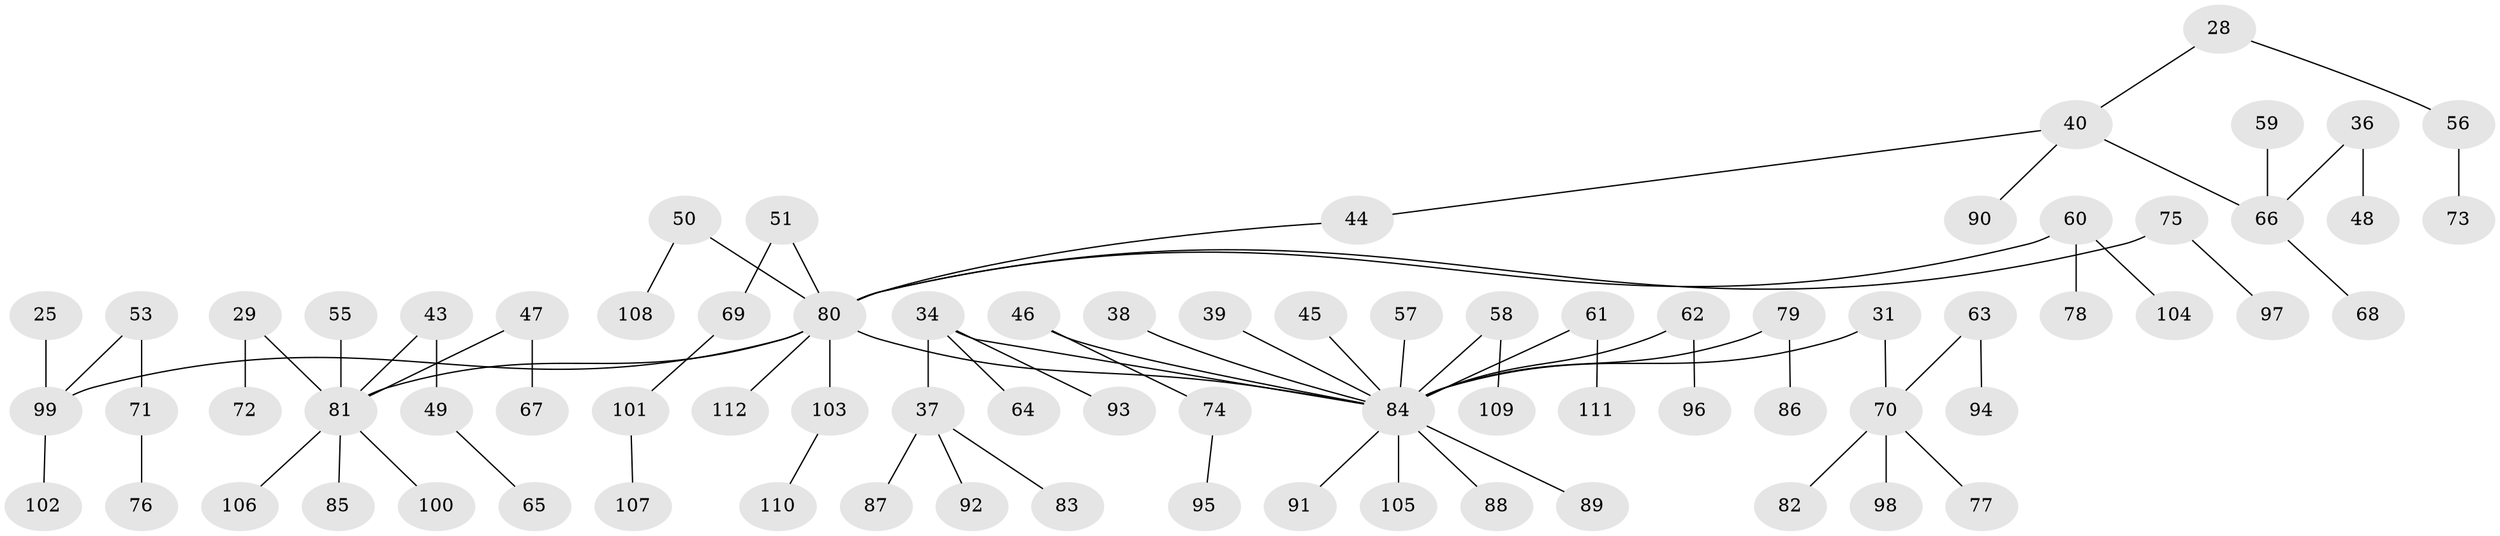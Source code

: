 // original degree distribution, {7: 0.017857142857142856, 8: 0.008928571428571428, 3: 0.125, 2: 0.2857142857142857, 5: 0.026785714285714284, 6: 0.017857142857142856, 1: 0.49107142857142855, 4: 0.026785714285714284}
// Generated by graph-tools (version 1.1) at 2025/55/03/04/25 21:55:38]
// undirected, 78 vertices, 77 edges
graph export_dot {
graph [start="1"]
  node [color=gray90,style=filled];
  25;
  28;
  29;
  31;
  34;
  36;
  37;
  38;
  39;
  40 [super="+17+24"];
  43;
  44 [super="+11"];
  45;
  46;
  47;
  48;
  49;
  50;
  51;
  53;
  55;
  56;
  57;
  58 [super="+54"];
  59;
  60 [super="+42"];
  61;
  62;
  63;
  64;
  65;
  66 [super="+18"];
  67;
  68;
  69;
  70 [super="+41+33"];
  71;
  72;
  73;
  74;
  75;
  76;
  77;
  78;
  79;
  80 [super="+4"];
  81 [super="+15+27"];
  82;
  83;
  84 [super="+12+32+52+35+22"];
  85;
  86;
  87;
  88;
  89;
  90;
  91;
  92;
  93;
  94;
  95;
  96;
  97;
  98;
  99 [super="+23"];
  100;
  101;
  102;
  103;
  104;
  105;
  106;
  107;
  108;
  109;
  110;
  111;
  112;
  25 -- 99;
  28 -- 56;
  28 -- 40;
  29 -- 72;
  29 -- 81;
  31 -- 84;
  31 -- 70;
  34 -- 37;
  34 -- 64;
  34 -- 93;
  34 -- 84;
  36 -- 48;
  36 -- 66;
  37 -- 83;
  37 -- 87;
  37 -- 92;
  38 -- 84;
  39 -- 84;
  40 -- 66;
  40 -- 90;
  40 -- 44;
  43 -- 49;
  43 -- 81;
  44 -- 80;
  45 -- 84;
  46 -- 74;
  46 -- 84;
  47 -- 67;
  47 -- 81;
  49 -- 65;
  50 -- 108;
  50 -- 80;
  51 -- 69;
  51 -- 80;
  53 -- 71;
  53 -- 99;
  55 -- 81;
  56 -- 73;
  57 -- 84;
  58 -- 84;
  58 -- 109;
  59 -- 66;
  60 -- 78;
  60 -- 104;
  60 -- 80;
  61 -- 111;
  61 -- 84;
  62 -- 96;
  62 -- 84;
  63 -- 94;
  63 -- 70;
  66 -- 68;
  69 -- 101;
  70 -- 82;
  70 -- 98;
  70 -- 77;
  71 -- 76;
  74 -- 95;
  75 -- 97;
  75 -- 80;
  79 -- 86;
  79 -- 84;
  80 -- 103;
  80 -- 112;
  80 -- 84;
  80 -- 81;
  80 -- 99;
  81 -- 100;
  81 -- 85;
  81 -- 106;
  84 -- 105;
  84 -- 88;
  84 -- 89;
  84 -- 91;
  99 -- 102;
  101 -- 107;
  103 -- 110;
}
